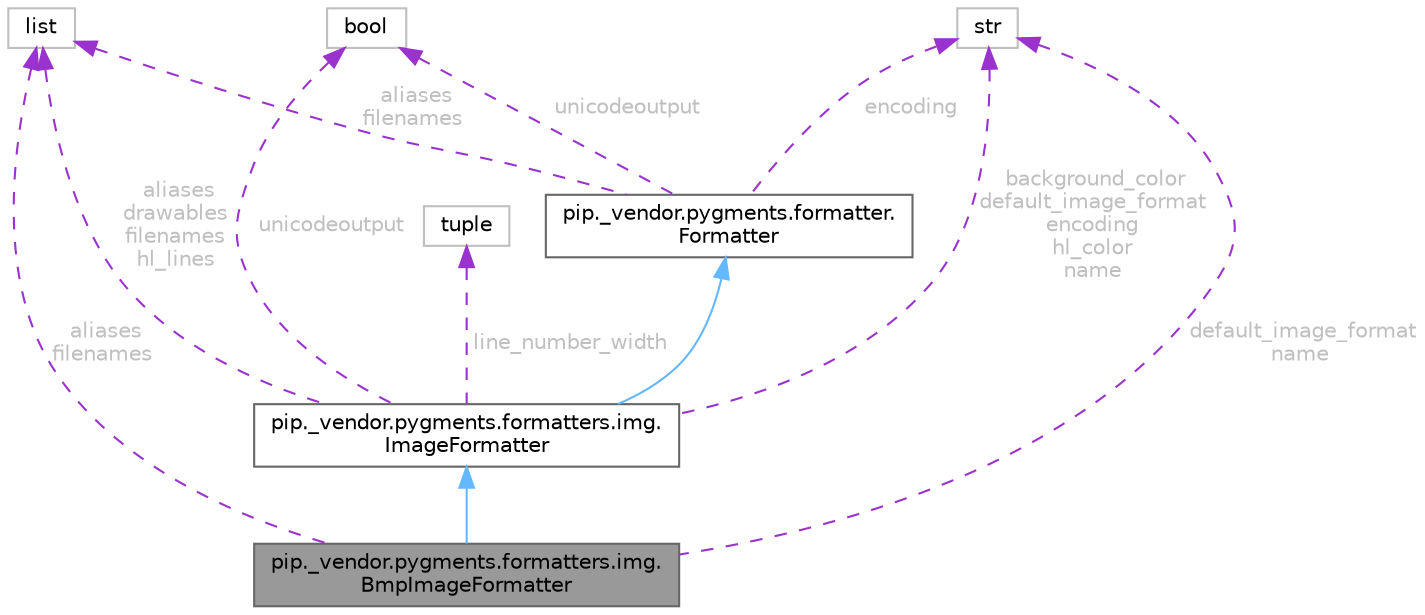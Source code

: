 digraph "pip._vendor.pygments.formatters.img.BmpImageFormatter"
{
 // LATEX_PDF_SIZE
  bgcolor="transparent";
  edge [fontname=Helvetica,fontsize=10,labelfontname=Helvetica,labelfontsize=10];
  node [fontname=Helvetica,fontsize=10,shape=box,height=0.2,width=0.4];
  Node1 [id="Node000001",label="pip._vendor.pygments.formatters.img.\lBmpImageFormatter",height=0.2,width=0.4,color="gray40", fillcolor="grey60", style="filled", fontcolor="black",tooltip=" "];
  Node2 -> Node1 [id="edge12_Node000001_Node000002",dir="back",color="steelblue1",style="solid",tooltip=" "];
  Node2 [id="Node000002",label="pip._vendor.pygments.formatters.img.\lImageFormatter",height=0.2,width=0.4,color="gray40", fillcolor="white", style="filled",URL="$d1/df7/classpip_1_1__vendor_1_1pygments_1_1formatters_1_1img_1_1ImageFormatter.html",tooltip=" "];
  Node3 -> Node2 [id="edge13_Node000002_Node000003",dir="back",color="steelblue1",style="solid",tooltip=" "];
  Node3 [id="Node000003",label="pip._vendor.pygments.formatter.\lFormatter",height=0.2,width=0.4,color="gray40", fillcolor="white", style="filled",URL="$d1/dbd/classpip_1_1__vendor_1_1pygments_1_1formatter_1_1Formatter.html",tooltip=" "];
  Node4 -> Node3 [id="edge14_Node000003_Node000004",dir="back",color="darkorchid3",style="dashed",tooltip=" ",label=" aliases\nfilenames",fontcolor="grey" ];
  Node4 [id="Node000004",label="list",height=0.2,width=0.4,color="grey75", fillcolor="white", style="filled",tooltip=" "];
  Node5 -> Node3 [id="edge15_Node000003_Node000005",dir="back",color="darkorchid3",style="dashed",tooltip=" ",label=" unicodeoutput",fontcolor="grey" ];
  Node5 [id="Node000005",label="bool",height=0.2,width=0.4,color="grey75", fillcolor="white", style="filled",tooltip=" "];
  Node6 -> Node3 [id="edge16_Node000003_Node000006",dir="back",color="darkorchid3",style="dashed",tooltip=" ",label=" encoding",fontcolor="grey" ];
  Node6 [id="Node000006",label="str",height=0.2,width=0.4,color="grey75", fillcolor="white", style="filled",tooltip=" "];
  Node6 -> Node2 [id="edge17_Node000002_Node000006",dir="back",color="darkorchid3",style="dashed",tooltip=" ",label=" background_color\ndefault_image_format\nencoding\nhl_color\nname",fontcolor="grey" ];
  Node4 -> Node2 [id="edge18_Node000002_Node000004",dir="back",color="darkorchid3",style="dashed",tooltip=" ",label=" aliases\ndrawables\nfilenames\nhl_lines",fontcolor="grey" ];
  Node5 -> Node2 [id="edge19_Node000002_Node000005",dir="back",color="darkorchid3",style="dashed",tooltip=" ",label=" unicodeoutput",fontcolor="grey" ];
  Node7 -> Node2 [id="edge20_Node000002_Node000007",dir="back",color="darkorchid3",style="dashed",tooltip=" ",label=" line_number_width",fontcolor="grey" ];
  Node7 [id="Node000007",label="tuple",height=0.2,width=0.4,color="grey75", fillcolor="white", style="filled",tooltip=" "];
  Node6 -> Node1 [id="edge21_Node000001_Node000006",dir="back",color="darkorchid3",style="dashed",tooltip=" ",label=" default_image_format\nname",fontcolor="grey" ];
  Node4 -> Node1 [id="edge22_Node000001_Node000004",dir="back",color="darkorchid3",style="dashed",tooltip=" ",label=" aliases\nfilenames",fontcolor="grey" ];
}
